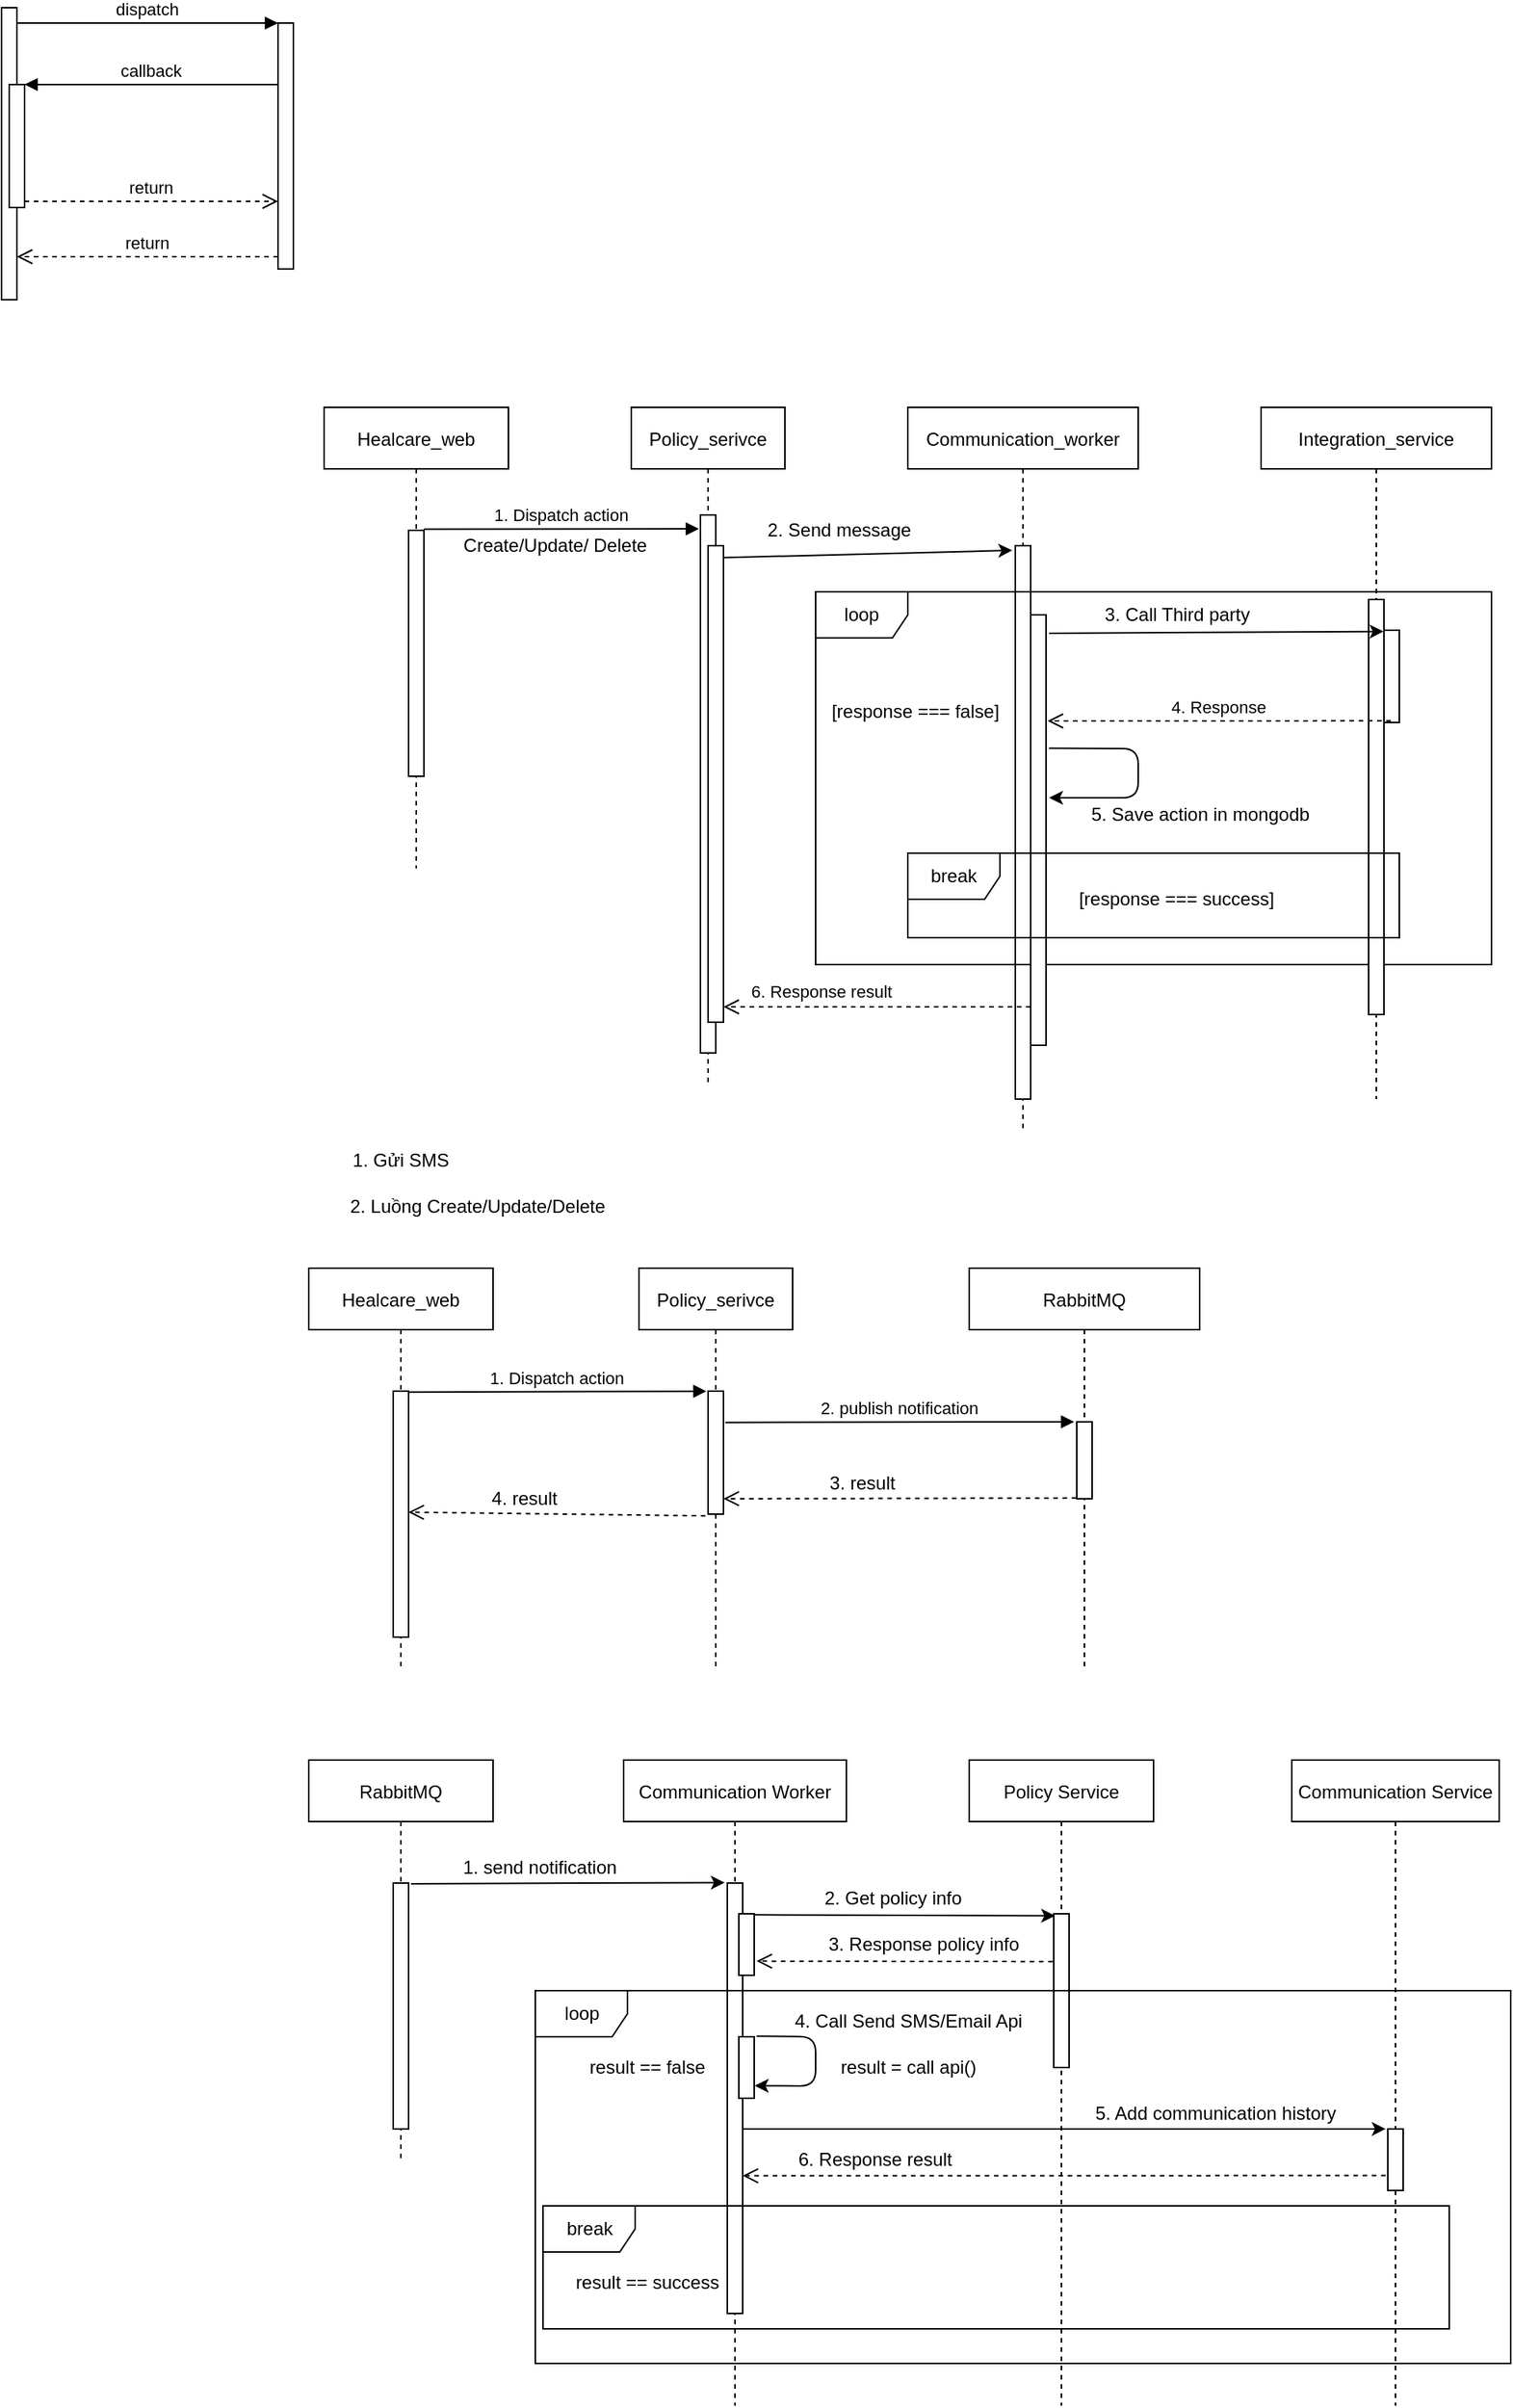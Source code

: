 <mxfile version="14.7.10" type="github">
  <diagram id="kgpKYQtTHZ0yAKxKKP6v" name="Page-1">
    <mxGraphModel dx="1831" dy="1674" grid="1" gridSize="10" guides="1" tooltips="1" connect="1" arrows="1" fold="1" page="1" pageScale="1" pageWidth="850" pageHeight="1100" math="0" shadow="0">
      <root>
        <mxCell id="0" />
        <mxCell id="1" parent="0" />
        <mxCell id="3nuBFxr9cyL0pnOWT2aG-1" value="Policy_serivce" style="shape=umlLifeline;perimeter=lifelinePerimeter;container=1;collapsible=0;recursiveResize=0;rounded=0;shadow=0;strokeWidth=1;" parent="1" vertex="1">
          <mxGeometry x="120" y="80" width="100" height="440" as="geometry" />
        </mxCell>
        <mxCell id="3nuBFxr9cyL0pnOWT2aG-2" value="" style="points=[];perimeter=orthogonalPerimeter;rounded=0;shadow=0;strokeWidth=1;" parent="3nuBFxr9cyL0pnOWT2aG-1" vertex="1">
          <mxGeometry x="45" y="70" width="10" height="350" as="geometry" />
        </mxCell>
        <mxCell id="3nuBFxr9cyL0pnOWT2aG-5" value="Communication_worker" style="shape=umlLifeline;perimeter=lifelinePerimeter;container=1;collapsible=0;recursiveResize=0;rounded=0;shadow=0;strokeWidth=1;" parent="1" vertex="1">
          <mxGeometry x="300" y="80" width="150" height="470" as="geometry" />
        </mxCell>
        <mxCell id="3nuBFxr9cyL0pnOWT2aG-6" value="" style="points=[];perimeter=orthogonalPerimeter;rounded=0;shadow=0;strokeWidth=1;" parent="3nuBFxr9cyL0pnOWT2aG-5" vertex="1">
          <mxGeometry x="70" y="90" width="10" height="360" as="geometry" />
        </mxCell>
        <mxCell id="o4c08-KEGbuTZJm9Iam8-4" value="" style="points=[];perimeter=orthogonalPerimeter;rounded=0;shadow=0;strokeWidth=1;" parent="1" vertex="1">
          <mxGeometry x="-290" y="-180" width="10" height="190" as="geometry" />
        </mxCell>
        <mxCell id="o4c08-KEGbuTZJm9Iam8-5" value="" style="points=[];perimeter=orthogonalPerimeter;rounded=0;shadow=0;strokeWidth=1;" parent="1" vertex="1">
          <mxGeometry x="-285" y="-130" width="10" height="80" as="geometry" />
        </mxCell>
        <mxCell id="o4c08-KEGbuTZJm9Iam8-6" value="" style="points=[];perimeter=orthogonalPerimeter;rounded=0;shadow=0;strokeWidth=1;" parent="1" vertex="1">
          <mxGeometry x="-110" y="-170" width="10" height="160" as="geometry" />
        </mxCell>
        <mxCell id="o4c08-KEGbuTZJm9Iam8-7" value="return" style="verticalAlign=bottom;endArrow=open;dashed=1;endSize=8;exitX=0;exitY=0.95;shadow=0;strokeWidth=1;" parent="1" source="o4c08-KEGbuTZJm9Iam8-6" target="o4c08-KEGbuTZJm9Iam8-4" edge="1">
          <mxGeometry relative="1" as="geometry">
            <mxPoint x="-180" y="-94" as="targetPoint" />
          </mxGeometry>
        </mxCell>
        <mxCell id="o4c08-KEGbuTZJm9Iam8-8" value="dispatch" style="verticalAlign=bottom;endArrow=block;entryX=0;entryY=0;shadow=0;strokeWidth=1;" parent="1" source="o4c08-KEGbuTZJm9Iam8-4" target="o4c08-KEGbuTZJm9Iam8-6" edge="1">
          <mxGeometry relative="1" as="geometry">
            <mxPoint x="-180" y="-170" as="sourcePoint" />
          </mxGeometry>
        </mxCell>
        <mxCell id="o4c08-KEGbuTZJm9Iam8-9" value="callback" style="verticalAlign=bottom;endArrow=block;entryX=1;entryY=0;shadow=0;strokeWidth=1;" parent="1" source="o4c08-KEGbuTZJm9Iam8-6" target="o4c08-KEGbuTZJm9Iam8-5" edge="1">
          <mxGeometry relative="1" as="geometry">
            <mxPoint x="-215" y="-130" as="sourcePoint" />
          </mxGeometry>
        </mxCell>
        <mxCell id="o4c08-KEGbuTZJm9Iam8-10" value="return" style="verticalAlign=bottom;endArrow=open;dashed=1;endSize=8;exitX=1;exitY=0.95;shadow=0;strokeWidth=1;" parent="1" source="o4c08-KEGbuTZJm9Iam8-5" target="o4c08-KEGbuTZJm9Iam8-6" edge="1">
          <mxGeometry relative="1" as="geometry">
            <mxPoint x="-215" y="-73" as="targetPoint" />
          </mxGeometry>
        </mxCell>
        <mxCell id="o4c08-KEGbuTZJm9Iam8-18" value="Healcare_web" style="shape=umlLifeline;perimeter=lifelinePerimeter;container=1;collapsible=0;recursiveResize=0;rounded=0;shadow=0;strokeWidth=1;" parent="1" vertex="1">
          <mxGeometry x="-80" y="80" width="120" height="300" as="geometry" />
        </mxCell>
        <mxCell id="o4c08-KEGbuTZJm9Iam8-19" value="" style="points=[];perimeter=orthogonalPerimeter;rounded=0;shadow=0;strokeWidth=1;" parent="o4c08-KEGbuTZJm9Iam8-18" vertex="1">
          <mxGeometry x="55" y="80" width="10" height="160" as="geometry" />
        </mxCell>
        <mxCell id="o4c08-KEGbuTZJm9Iam8-20" value="1. Dispatch action" style="verticalAlign=bottom;endArrow=block;shadow=0;strokeWidth=1;exitX=1;exitY=-0.005;exitDx=0;exitDy=0;exitPerimeter=0;" parent="1" source="o4c08-KEGbuTZJm9Iam8-19" edge="1">
          <mxGeometry relative="1" as="geometry">
            <mxPoint x="-10" y="160.0" as="sourcePoint" />
            <mxPoint x="164" y="159" as="targetPoint" />
          </mxGeometry>
        </mxCell>
        <mxCell id="o4c08-KEGbuTZJm9Iam8-22" value="Create/Update/ Delete" style="text;html=1;align=center;verticalAlign=middle;resizable=0;points=[];autosize=1;strokeColor=none;" parent="1" vertex="1">
          <mxGeometry x="5" y="160" width="130" height="20" as="geometry" />
        </mxCell>
        <mxCell id="o4c08-KEGbuTZJm9Iam8-24" value="" style="points=[];perimeter=orthogonalPerimeter;rounded=0;shadow=0;strokeWidth=1;" parent="1" vertex="1">
          <mxGeometry x="170" y="170" width="10" height="310" as="geometry" />
        </mxCell>
        <mxCell id="o4c08-KEGbuTZJm9Iam8-25" value="" style="endArrow=classic;html=1;exitX=1.014;exitY=0.025;exitDx=0;exitDy=0;exitPerimeter=0;" parent="1" source="o4c08-KEGbuTZJm9Iam8-24" edge="1">
          <mxGeometry width="50" height="50" relative="1" as="geometry">
            <mxPoint x="220" y="190" as="sourcePoint" />
            <mxPoint x="368" y="173" as="targetPoint" />
          </mxGeometry>
        </mxCell>
        <mxCell id="o4c08-KEGbuTZJm9Iam8-27" value="2. Send message" style="text;html=1;align=center;verticalAlign=middle;resizable=0;points=[];autosize=1;strokeColor=none;" parent="1" vertex="1">
          <mxGeometry x="200" y="150" width="110" height="20" as="geometry" />
        </mxCell>
        <mxCell id="o4c08-KEGbuTZJm9Iam8-31" value="loop" style="shape=umlFrame;whiteSpace=wrap;html=1;" parent="1" vertex="1">
          <mxGeometry x="240" y="200" width="440" height="242.5" as="geometry" />
        </mxCell>
        <mxCell id="o4c08-KEGbuTZJm9Iam8-32" value="" style="verticalAlign=bottom;endArrow=open;dashed=1;endSize=8;shadow=0;strokeWidth=1;" parent="1" source="o4c08-KEGbuTZJm9Iam8-35" edge="1">
          <mxGeometry relative="1" as="geometry">
            <mxPoint x="180" y="470" as="targetPoint" />
            <mxPoint x="369" y="470" as="sourcePoint" />
          </mxGeometry>
        </mxCell>
        <mxCell id="o4c08-KEGbuTZJm9Iam8-33" value="Integration_service" style="shape=umlLifeline;perimeter=lifelinePerimeter;container=1;collapsible=0;recursiveResize=0;rounded=0;shadow=0;strokeWidth=1;" parent="1" vertex="1">
          <mxGeometry x="530" y="80" width="150" height="450" as="geometry" />
        </mxCell>
        <mxCell id="o4c08-KEGbuTZJm9Iam8-34" value="" style="points=[];perimeter=orthogonalPerimeter;rounded=0;shadow=0;strokeWidth=1;" parent="o4c08-KEGbuTZJm9Iam8-33" vertex="1">
          <mxGeometry x="70" y="125" width="10" height="270" as="geometry" />
        </mxCell>
        <mxCell id="o4c08-KEGbuTZJm9Iam8-35" value="" style="points=[];perimeter=orthogonalPerimeter;rounded=0;shadow=0;strokeWidth=1;" parent="1" vertex="1">
          <mxGeometry x="380" y="215" width="10" height="280" as="geometry" />
        </mxCell>
        <mxCell id="o4c08-KEGbuTZJm9Iam8-36" value="" style="endArrow=classic;html=1;entryX=-0.031;entryY=0.013;entryDx=0;entryDy=0;entryPerimeter=0;" parent="1" target="o4c08-KEGbuTZJm9Iam8-37" edge="1">
          <mxGeometry width="50" height="50" relative="1" as="geometry">
            <mxPoint x="392" y="227" as="sourcePoint" />
            <mxPoint x="587.86" y="225.0" as="targetPoint" />
          </mxGeometry>
        </mxCell>
        <mxCell id="o4c08-KEGbuTZJm9Iam8-37" value="" style="points=[];perimeter=orthogonalPerimeter;rounded=0;shadow=0;strokeWidth=1;" parent="1" vertex="1">
          <mxGeometry x="610" y="225" width="10" height="60" as="geometry" />
        </mxCell>
        <mxCell id="o4c08-KEGbuTZJm9Iam8-38" value="3. Call Third party" style="text;html=1;align=center;verticalAlign=middle;resizable=0;points=[];autosize=1;strokeColor=none;" parent="1" vertex="1">
          <mxGeometry x="420" y="205" width="110" height="20" as="geometry" />
        </mxCell>
        <mxCell id="o4c08-KEGbuTZJm9Iam8-39" value="4. Response" style="verticalAlign=bottom;endArrow=open;dashed=1;endSize=8;shadow=0;strokeWidth=1;exitX=0.452;exitY=0.982;exitDx=0;exitDy=0;exitPerimeter=0;" parent="1" source="o4c08-KEGbuTZJm9Iam8-37" edge="1">
          <mxGeometry relative="1" as="geometry">
            <mxPoint x="391" y="284" as="targetPoint" />
            <mxPoint x="598.59" y="274.66" as="sourcePoint" />
          </mxGeometry>
        </mxCell>
        <mxCell id="o4c08-KEGbuTZJm9Iam8-40" value="" style="endArrow=classic;html=1;exitX=1.186;exitY=0.31;exitDx=0;exitDy=0;exitPerimeter=0;" parent="1" source="o4c08-KEGbuTZJm9Iam8-35" edge="1">
          <mxGeometry width="50" height="50" relative="1" as="geometry">
            <mxPoint x="420" y="395" as="sourcePoint" />
            <mxPoint x="392" y="334" as="targetPoint" />
            <Array as="points">
              <mxPoint x="450" y="302" />
              <mxPoint x="450" y="334" />
            </Array>
          </mxGeometry>
        </mxCell>
        <mxCell id="o4c08-KEGbuTZJm9Iam8-41" value="5. Save action in mongodb" style="text;html=1;align=center;verticalAlign=middle;resizable=0;points=[];autosize=1;strokeColor=none;" parent="1" vertex="1">
          <mxGeometry x="410" y="335" width="160" height="20" as="geometry" />
        </mxCell>
        <mxCell id="o4c08-KEGbuTZJm9Iam8-44" value="&lt;span style=&quot;font-size: 11px ; background-color: rgb(255 , 255 , 255)&quot;&gt;6. Response result&amp;nbsp;&lt;/span&gt;" style="text;html=1;align=center;verticalAlign=middle;resizable=0;points=[];autosize=1;strokeColor=none;" parent="1" vertex="1">
          <mxGeometry x="190" y="450" width="110" height="20" as="geometry" />
        </mxCell>
        <mxCell id="o4c08-KEGbuTZJm9Iam8-47" value="break" style="shape=umlFrame;whiteSpace=wrap;html=1;" parent="1" vertex="1">
          <mxGeometry x="300" y="370" width="320" height="55" as="geometry" />
        </mxCell>
        <mxCell id="o4c08-KEGbuTZJm9Iam8-50" value="[response === false]" style="text;html=1;strokeColor=none;fillColor=none;align=center;verticalAlign=middle;whiteSpace=wrap;rounded=0;" parent="1" vertex="1">
          <mxGeometry x="230" y="267.5" width="150" height="20" as="geometry" />
        </mxCell>
        <mxCell id="o4c08-KEGbuTZJm9Iam8-51" value="[response === success]" style="text;html=1;strokeColor=none;fillColor=none;align=center;verticalAlign=middle;whiteSpace=wrap;rounded=0;" parent="1" vertex="1">
          <mxGeometry x="405" y="390" width="140" height="20" as="geometry" />
        </mxCell>
        <mxCell id="hO5qz7p9oijjKZkBR4sG-1" value="Healcare_web" style="shape=umlLifeline;perimeter=lifelinePerimeter;container=1;collapsible=0;recursiveResize=0;rounded=0;shadow=0;strokeWidth=1;" vertex="1" parent="1">
          <mxGeometry x="-90" y="640" width="120" height="260" as="geometry" />
        </mxCell>
        <mxCell id="hO5qz7p9oijjKZkBR4sG-2" value="" style="points=[];perimeter=orthogonalPerimeter;rounded=0;shadow=0;strokeWidth=1;" vertex="1" parent="hO5qz7p9oijjKZkBR4sG-1">
          <mxGeometry x="55" y="80" width="10" height="160" as="geometry" />
        </mxCell>
        <mxCell id="hO5qz7p9oijjKZkBR4sG-3" value="Policy_serivce" style="shape=umlLifeline;perimeter=lifelinePerimeter;container=1;collapsible=0;recursiveResize=0;rounded=0;shadow=0;strokeWidth=1;" vertex="1" parent="1">
          <mxGeometry x="125" y="640" width="100" height="260" as="geometry" />
        </mxCell>
        <mxCell id="hO5qz7p9oijjKZkBR4sG-4" value="" style="points=[];perimeter=orthogonalPerimeter;rounded=0;shadow=0;strokeWidth=1;" vertex="1" parent="hO5qz7p9oijjKZkBR4sG-3">
          <mxGeometry x="45" y="80" width="10" height="80" as="geometry" />
        </mxCell>
        <mxCell id="hO5qz7p9oijjKZkBR4sG-7" value="RabbitMQ" style="shape=umlLifeline;perimeter=lifelinePerimeter;container=1;collapsible=0;recursiveResize=0;rounded=0;shadow=0;strokeWidth=1;" vertex="1" parent="1">
          <mxGeometry x="340" y="640" width="150" height="260" as="geometry" />
        </mxCell>
        <mxCell id="hO5qz7p9oijjKZkBR4sG-8" value="" style="points=[];perimeter=orthogonalPerimeter;rounded=0;shadow=0;strokeWidth=1;" vertex="1" parent="hO5qz7p9oijjKZkBR4sG-7">
          <mxGeometry x="70" y="100" width="10" height="50" as="geometry" />
        </mxCell>
        <mxCell id="hO5qz7p9oijjKZkBR4sG-13" value="1. Gửi SMS" style="text;html=1;strokeColor=none;fillColor=none;align=center;verticalAlign=middle;whiteSpace=wrap;rounded=0;" vertex="1" parent="1">
          <mxGeometry x="-105" y="560" width="150" height="20" as="geometry" />
        </mxCell>
        <mxCell id="hO5qz7p9oijjKZkBR4sG-14" value="2. Luồng Create/Update/Delete" style="text;html=1;strokeColor=none;fillColor=none;align=center;verticalAlign=middle;whiteSpace=wrap;rounded=0;" vertex="1" parent="1">
          <mxGeometry x="-70" y="590" width="180" height="20" as="geometry" />
        </mxCell>
        <mxCell id="hO5qz7p9oijjKZkBR4sG-15" value="1. Dispatch action" style="verticalAlign=bottom;endArrow=block;shadow=0;strokeWidth=1;exitX=0.971;exitY=0.004;exitDx=0;exitDy=0;exitPerimeter=0;entryX=-0.11;entryY=0.001;entryDx=0;entryDy=0;entryPerimeter=0;" edge="1" parent="1" source="hO5qz7p9oijjKZkBR4sG-2" target="hO5qz7p9oijjKZkBR4sG-4">
          <mxGeometry relative="1" as="geometry">
            <mxPoint x="-19.5" y="720.2" as="sourcePoint" />
            <mxPoint x="159.5" y="720" as="targetPoint" />
          </mxGeometry>
        </mxCell>
        <mxCell id="hO5qz7p9oijjKZkBR4sG-16" value="2. publish notification" style="verticalAlign=bottom;endArrow=block;shadow=0;strokeWidth=1;exitX=1.118;exitY=0.254;exitDx=0;exitDy=0;exitPerimeter=0;entryX=-0.167;entryY=-0.001;entryDx=0;entryDy=0;entryPerimeter=0;" edge="1" parent="1" source="hO5qz7p9oijjKZkBR4sG-4" target="hO5qz7p9oijjKZkBR4sG-8">
          <mxGeometry relative="1" as="geometry">
            <mxPoint x="190.0" y="740.44" as="sourcePoint" />
            <mxPoint x="384.19" y="740.0" as="targetPoint" />
          </mxGeometry>
        </mxCell>
        <mxCell id="hO5qz7p9oijjKZkBR4sG-18" value="" style="verticalAlign=bottom;endArrow=open;dashed=1;endSize=8;shadow=0;strokeWidth=1;exitX=-0.028;exitY=0.991;exitDx=0;exitDy=0;exitPerimeter=0;" edge="1" parent="1" source="hO5qz7p9oijjKZkBR4sG-8">
          <mxGeometry relative="1" as="geometry">
            <mxPoint x="180" y="790" as="targetPoint" />
            <mxPoint x="405" y="789.66" as="sourcePoint" />
          </mxGeometry>
        </mxCell>
        <mxCell id="hO5qz7p9oijjKZkBR4sG-19" value="3. result" style="text;html=1;align=center;verticalAlign=middle;resizable=0;points=[];autosize=1;strokeColor=none;" vertex="1" parent="1">
          <mxGeometry x="240" y="770" width="60" height="20" as="geometry" />
        </mxCell>
        <mxCell id="hO5qz7p9oijjKZkBR4sG-20" value="" style="verticalAlign=bottom;endArrow=open;dashed=1;endSize=8;shadow=0;strokeWidth=1;exitX=-0.176;exitY=1.014;exitDx=0;exitDy=0;exitPerimeter=0;entryX=0.99;entryY=0.492;entryDx=0;entryDy=0;entryPerimeter=0;" edge="1" parent="1" source="hO5qz7p9oijjKZkBR4sG-4" target="hO5qz7p9oijjKZkBR4sG-2">
          <mxGeometry relative="1" as="geometry">
            <mxPoint x="-20" y="800" as="targetPoint" />
            <mxPoint x="159.72" y="799.55" as="sourcePoint" />
          </mxGeometry>
        </mxCell>
        <mxCell id="hO5qz7p9oijjKZkBR4sG-21" value="4. result" style="text;html=1;align=center;verticalAlign=middle;resizable=0;points=[];autosize=1;strokeColor=none;" vertex="1" parent="1">
          <mxGeometry x="20" y="780" width="60" height="20" as="geometry" />
        </mxCell>
        <mxCell id="hO5qz7p9oijjKZkBR4sG-22" value="RabbitMQ" style="shape=umlLifeline;perimeter=lifelinePerimeter;container=1;collapsible=0;recursiveResize=0;rounded=0;shadow=0;strokeWidth=1;" vertex="1" parent="1">
          <mxGeometry x="-90" y="960" width="120" height="260" as="geometry" />
        </mxCell>
        <mxCell id="hO5qz7p9oijjKZkBR4sG-23" value="" style="points=[];perimeter=orthogonalPerimeter;rounded=0;shadow=0;strokeWidth=1;" vertex="1" parent="hO5qz7p9oijjKZkBR4sG-22">
          <mxGeometry x="55" y="80" width="10" height="160" as="geometry" />
        </mxCell>
        <mxCell id="hO5qz7p9oijjKZkBR4sG-24" value="Communication Worker" style="shape=umlLifeline;perimeter=lifelinePerimeter;container=1;collapsible=0;recursiveResize=0;rounded=0;shadow=0;strokeWidth=1;" vertex="1" parent="1">
          <mxGeometry x="115" y="960" width="145" height="420" as="geometry" />
        </mxCell>
        <mxCell id="hO5qz7p9oijjKZkBR4sG-25" value="" style="points=[];perimeter=orthogonalPerimeter;rounded=0;shadow=0;strokeWidth=1;" vertex="1" parent="hO5qz7p9oijjKZkBR4sG-24">
          <mxGeometry x="67.5" y="80" width="10" height="280" as="geometry" />
        </mxCell>
        <mxCell id="hO5qz7p9oijjKZkBR4sG-26" value="Communication Service" style="shape=umlLifeline;perimeter=lifelinePerimeter;container=1;collapsible=0;recursiveResize=0;rounded=0;shadow=0;strokeWidth=1;" vertex="1" parent="1">
          <mxGeometry x="550" y="960" width="135" height="420" as="geometry" />
        </mxCell>
        <mxCell id="hO5qz7p9oijjKZkBR4sG-27" value="" style="points=[];perimeter=orthogonalPerimeter;rounded=0;shadow=0;strokeWidth=1;" vertex="1" parent="hO5qz7p9oijjKZkBR4sG-26">
          <mxGeometry x="62.5" y="240" width="10" height="40" as="geometry" />
        </mxCell>
        <mxCell id="hO5qz7p9oijjKZkBR4sG-28" value="Policy Service" style="shape=umlLifeline;perimeter=lifelinePerimeter;container=1;collapsible=0;recursiveResize=0;rounded=0;shadow=0;strokeWidth=1;" vertex="1" parent="1">
          <mxGeometry x="340" y="960" width="120" height="420" as="geometry" />
        </mxCell>
        <mxCell id="hO5qz7p9oijjKZkBR4sG-29" value="" style="points=[];perimeter=orthogonalPerimeter;rounded=0;shadow=0;strokeWidth=1;" vertex="1" parent="hO5qz7p9oijjKZkBR4sG-28">
          <mxGeometry x="55" y="100" width="10" height="100" as="geometry" />
        </mxCell>
        <mxCell id="hO5qz7p9oijjKZkBR4sG-35" value="" style="group" vertex="1" connectable="0" parent="1">
          <mxGeometry y="1020" width="120" height="20" as="geometry" />
        </mxCell>
        <mxCell id="hO5qz7p9oijjKZkBR4sG-31" value="" style="endArrow=classic;html=1;exitX=1.159;exitY=0.003;exitDx=0;exitDy=0;exitPerimeter=0;entryX=-0.167;entryY=-0.001;entryDx=0;entryDy=0;entryPerimeter=0;" edge="1" parent="hO5qz7p9oijjKZkBR4sG-35" source="hO5qz7p9oijjKZkBR4sG-23" target="hO5qz7p9oijjKZkBR4sG-25">
          <mxGeometry width="50" height="50" relative="1" as="geometry">
            <mxPoint x="270" y="100" as="sourcePoint" />
            <mxPoint x="320" y="50" as="targetPoint" />
          </mxGeometry>
        </mxCell>
        <mxCell id="hO5qz7p9oijjKZkBR4sG-32" value="1. send notification" style="text;html=1;align=center;verticalAlign=middle;resizable=0;points=[];autosize=1;strokeColor=none;" vertex="1" parent="hO5qz7p9oijjKZkBR4sG-35">
          <mxGeometry width="120" height="20" as="geometry" />
        </mxCell>
        <mxCell id="hO5qz7p9oijjKZkBR4sG-39" value="" style="endArrow=classic;html=1;exitX=1.159;exitY=0.003;exitDx=0;exitDy=0;exitPerimeter=0;entryX=0.09;entryY=0.013;entryDx=0;entryDy=0;entryPerimeter=0;" edge="1" parent="1" target="hO5qz7p9oijjKZkBR4sG-29">
          <mxGeometry width="50" height="50" relative="1" as="geometry">
            <mxPoint x="200.0" y="1060.64" as="sourcePoint" />
            <mxPoint x="280" y="1100" as="targetPoint" />
          </mxGeometry>
        </mxCell>
        <mxCell id="hO5qz7p9oijjKZkBR4sG-40" value="" style="points=[];perimeter=orthogonalPerimeter;rounded=0;shadow=0;strokeWidth=1;" vertex="1" parent="1">
          <mxGeometry x="190" y="1060" width="10" height="40" as="geometry" />
        </mxCell>
        <mxCell id="hO5qz7p9oijjKZkBR4sG-41" value="2. Get policy info" style="text;html=1;align=center;verticalAlign=middle;resizable=0;points=[];autosize=1;strokeColor=none;" vertex="1" parent="1">
          <mxGeometry x="240" y="1040" width="100" height="20" as="geometry" />
        </mxCell>
        <mxCell id="hO5qz7p9oijjKZkBR4sG-42" value="" style="verticalAlign=bottom;endArrow=open;dashed=1;endSize=8;shadow=0;strokeWidth=1;exitX=-0.065;exitY=0.311;exitDx=0;exitDy=0;exitPerimeter=0;entryX=1.157;entryY=0.77;entryDx=0;entryDy=0;entryPerimeter=0;" edge="1" parent="1" source="hO5qz7p9oijjKZkBR4sG-29" target="hO5qz7p9oijjKZkBR4sG-40">
          <mxGeometry relative="1" as="geometry">
            <mxPoint x="210" y="1090" as="targetPoint" />
            <mxPoint x="390.0" y="1089.66" as="sourcePoint" />
          </mxGeometry>
        </mxCell>
        <mxCell id="hO5qz7p9oijjKZkBR4sG-43" value="3. Response policy info" style="text;html=1;align=center;verticalAlign=middle;resizable=0;points=[];autosize=1;strokeColor=none;" vertex="1" parent="1">
          <mxGeometry x="240" y="1070" width="140" height="20" as="geometry" />
        </mxCell>
        <mxCell id="hO5qz7p9oijjKZkBR4sG-44" value="" style="points=[];perimeter=orthogonalPerimeter;rounded=0;shadow=0;strokeWidth=1;" vertex="1" parent="1">
          <mxGeometry x="190" y="1140" width="10" height="40" as="geometry" />
        </mxCell>
        <mxCell id="hO5qz7p9oijjKZkBR4sG-45" value="" style="endArrow=classic;html=1;exitX=1.155;exitY=-0.01;exitDx=0;exitDy=0;exitPerimeter=0;entryX=1.034;entryY=0.796;entryDx=0;entryDy=0;entryPerimeter=0;" edge="1" parent="1" source="hO5qz7p9oijjKZkBR4sG-44" target="hO5qz7p9oijjKZkBR4sG-44">
          <mxGeometry width="50" height="50" relative="1" as="geometry">
            <mxPoint x="210.0" y="1140" as="sourcePoint" />
            <mxPoint x="210.14" y="1172.2" as="targetPoint" />
            <Array as="points">
              <mxPoint x="240" y="1140" />
              <mxPoint x="240" y="1172" />
            </Array>
          </mxGeometry>
        </mxCell>
        <mxCell id="hO5qz7p9oijjKZkBR4sG-46" value="4. Call Send SMS/Email Api" style="text;html=1;align=center;verticalAlign=middle;resizable=0;points=[];autosize=1;strokeColor=none;" vertex="1" parent="1">
          <mxGeometry x="220" y="1120" width="160" height="20" as="geometry" />
        </mxCell>
        <mxCell id="hO5qz7p9oijjKZkBR4sG-47" value="" style="endArrow=classic;html=1;exitX=1.159;exitY=0.003;exitDx=0;exitDy=0;exitPerimeter=0;entryX=-0.139;entryY=-0.001;entryDx=0;entryDy=0;entryPerimeter=0;" edge="1" parent="1" target="hO5qz7p9oijjKZkBR4sG-27">
          <mxGeometry width="50" height="50" relative="1" as="geometry">
            <mxPoint x="192.05" y="1200.0" as="sourcePoint" />
            <mxPoint x="387.95" y="1200.66" as="targetPoint" />
          </mxGeometry>
        </mxCell>
        <mxCell id="hO5qz7p9oijjKZkBR4sG-48" value="5. Add communication history" style="text;html=1;align=center;verticalAlign=middle;resizable=0;points=[];autosize=1;strokeColor=none;" vertex="1" parent="1">
          <mxGeometry x="415" y="1180" width="170" height="20" as="geometry" />
        </mxCell>
        <mxCell id="hO5qz7p9oijjKZkBR4sG-49" value="" style="verticalAlign=bottom;endArrow=open;dashed=1;endSize=8;shadow=0;strokeWidth=1;exitX=-0.142;exitY=0.757;exitDx=0;exitDy=0;exitPerimeter=0;entryX=1;entryY=0.68;entryDx=0;entryDy=0;entryPerimeter=0;" edge="1" parent="1" source="hO5qz7p9oijjKZkBR4sG-27" target="hO5qz7p9oijjKZkBR4sG-25">
          <mxGeometry relative="1" as="geometry">
            <mxPoint x="390.0" y="1230.0" as="targetPoint" />
            <mxPoint x="582.78" y="1230.3" as="sourcePoint" />
          </mxGeometry>
        </mxCell>
        <mxCell id="hO5qz7p9oijjKZkBR4sG-51" value="6. Response result&amp;nbsp;" style="text;html=1;align=center;verticalAlign=middle;resizable=0;points=[];autosize=1;strokeColor=none;" vertex="1" parent="1">
          <mxGeometry x="220" y="1210" width="120" height="20" as="geometry" />
        </mxCell>
        <mxCell id="hO5qz7p9oijjKZkBR4sG-52" value="loop" style="shape=umlFrame;whiteSpace=wrap;html=1;" vertex="1" parent="1">
          <mxGeometry x="57.5" y="1110" width="635" height="242.5" as="geometry" />
        </mxCell>
        <mxCell id="hO5qz7p9oijjKZkBR4sG-53" value="break" style="shape=umlFrame;whiteSpace=wrap;html=1;" vertex="1" parent="1">
          <mxGeometry x="62.5" y="1250" width="590" height="80" as="geometry" />
        </mxCell>
        <mxCell id="hO5qz7p9oijjKZkBR4sG-55" value="result = call api()" style="text;html=1;align=center;verticalAlign=middle;resizable=0;points=[];autosize=1;strokeColor=none;" vertex="1" parent="1">
          <mxGeometry x="250" y="1150" width="100" height="20" as="geometry" />
        </mxCell>
        <mxCell id="hO5qz7p9oijjKZkBR4sG-56" value="result == false" style="text;html=1;align=center;verticalAlign=middle;resizable=0;points=[];autosize=1;strokeColor=none;" vertex="1" parent="1">
          <mxGeometry x="85" y="1150" width="90" height="20" as="geometry" />
        </mxCell>
        <mxCell id="hO5qz7p9oijjKZkBR4sG-57" value="result == success" style="text;html=1;align=center;verticalAlign=middle;resizable=0;points=[];autosize=1;strokeColor=none;" vertex="1" parent="1">
          <mxGeometry x="75" y="1290" width="110" height="20" as="geometry" />
        </mxCell>
      </root>
    </mxGraphModel>
  </diagram>
</mxfile>

